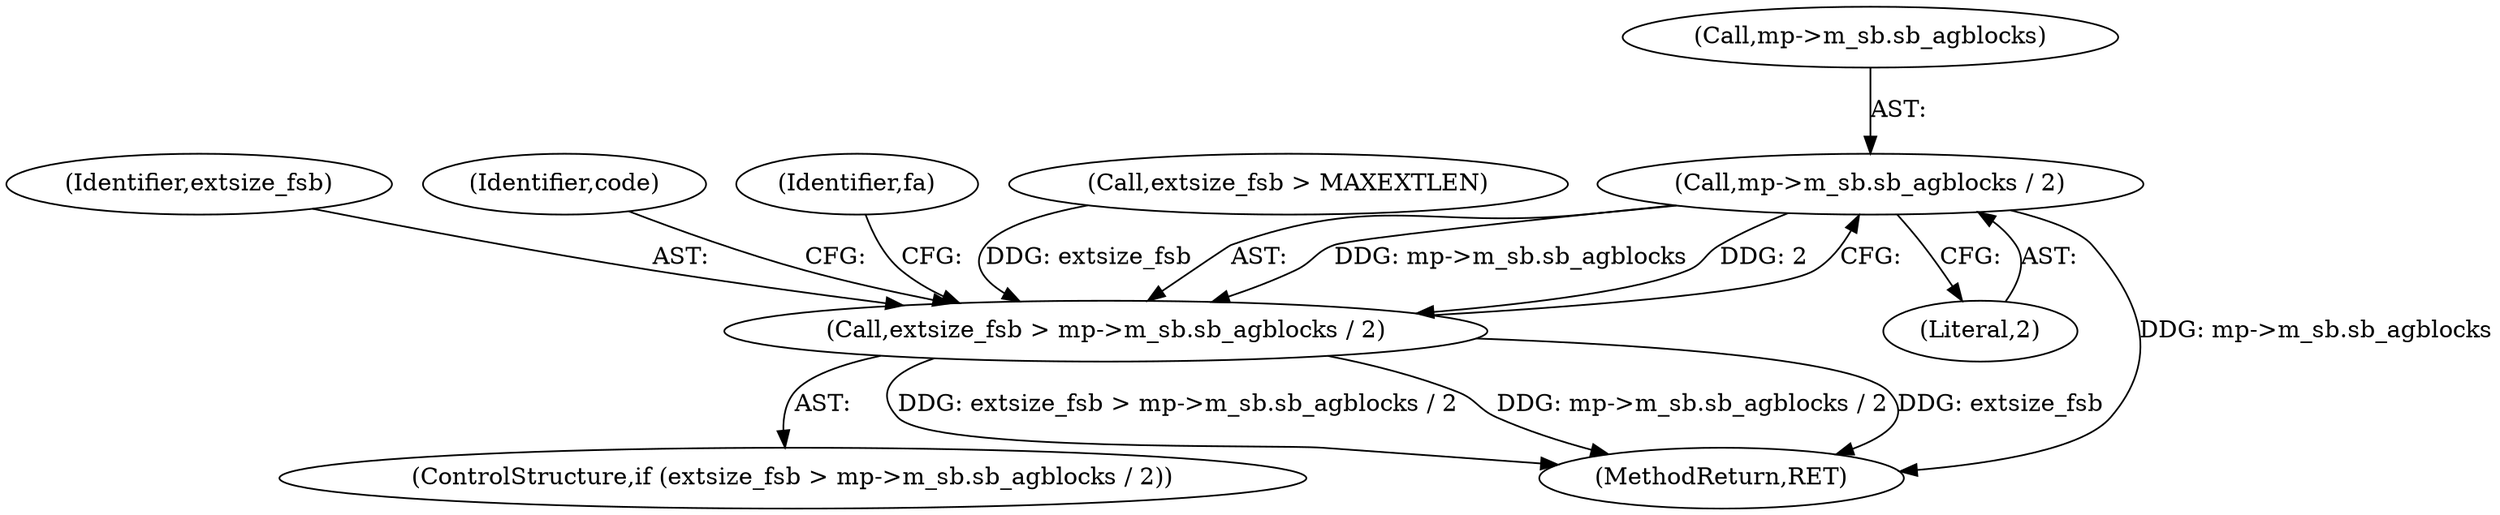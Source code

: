 digraph "0_linux_23adbe12ef7d3d4195e80800ab36b37bee28cd03_4@pointer" {
"1000407" [label="(Call,mp->m_sb.sb_agblocks / 2)"];
"1000405" [label="(Call,extsize_fsb > mp->m_sb.sb_agblocks / 2)"];
"1000407" [label="(Call,mp->m_sb.sb_agblocks / 2)"];
"1000413" [label="(Literal,2)"];
"1000404" [label="(ControlStructure,if (extsize_fsb > mp->m_sb.sb_agblocks / 2))"];
"1000406" [label="(Identifier,extsize_fsb)"];
"1000416" [label="(Identifier,code)"];
"1000423" [label="(Identifier,fa)"];
"1000408" [label="(Call,mp->m_sb.sb_agblocks)"];
"1000359" [label="(Call,extsize_fsb > MAXEXTLEN)"];
"1000687" [label="(MethodReturn,RET)"];
"1000405" [label="(Call,extsize_fsb > mp->m_sb.sb_agblocks / 2)"];
"1000407" -> "1000405"  [label="AST: "];
"1000407" -> "1000413"  [label="CFG: "];
"1000408" -> "1000407"  [label="AST: "];
"1000413" -> "1000407"  [label="AST: "];
"1000405" -> "1000407"  [label="CFG: "];
"1000407" -> "1000687"  [label="DDG: mp->m_sb.sb_agblocks"];
"1000407" -> "1000405"  [label="DDG: mp->m_sb.sb_agblocks"];
"1000407" -> "1000405"  [label="DDG: 2"];
"1000405" -> "1000404"  [label="AST: "];
"1000406" -> "1000405"  [label="AST: "];
"1000416" -> "1000405"  [label="CFG: "];
"1000423" -> "1000405"  [label="CFG: "];
"1000405" -> "1000687"  [label="DDG: extsize_fsb > mp->m_sb.sb_agblocks / 2"];
"1000405" -> "1000687"  [label="DDG: mp->m_sb.sb_agblocks / 2"];
"1000405" -> "1000687"  [label="DDG: extsize_fsb"];
"1000359" -> "1000405"  [label="DDG: extsize_fsb"];
}
